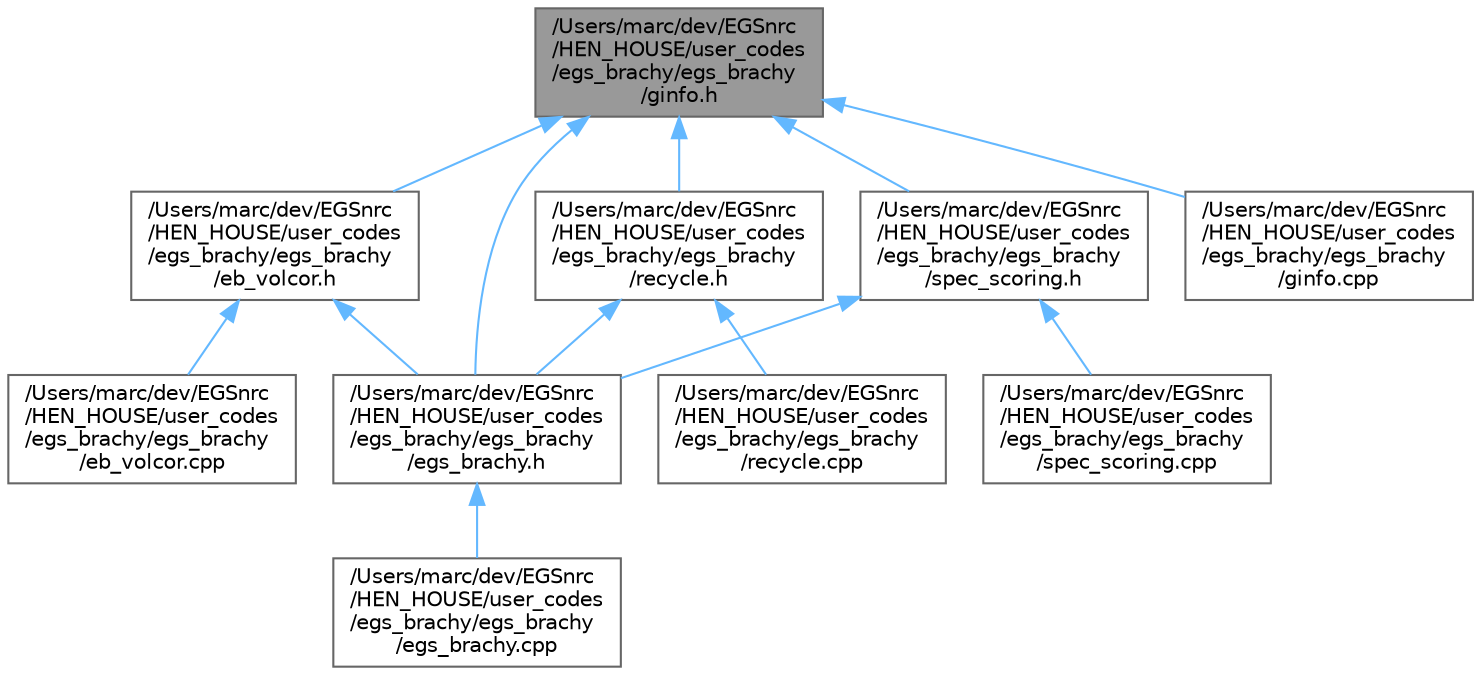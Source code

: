 digraph "/Users/marc/dev/EGSnrc/HEN_HOUSE/user_codes/egs_brachy/egs_brachy/ginfo.h"
{
 // LATEX_PDF_SIZE
  bgcolor="transparent";
  edge [fontname=Helvetica,fontsize=10,labelfontname=Helvetica,labelfontsize=10];
  node [fontname=Helvetica,fontsize=10,shape=box,height=0.2,width=0.4];
  Node1 [label="/Users/marc/dev/EGSnrc\l/HEN_HOUSE/user_codes\l/egs_brachy/egs_brachy\l/ginfo.h",height=0.2,width=0.4,color="gray40", fillcolor="grey60", style="filled", fontcolor="black",tooltip="ginfo contains classes for organizing information about the geometries present in an egs_brachy simul..."];
  Node1 -> Node2 [dir="back",color="steelblue1",style="solid"];
  Node2 [label="/Users/marc/dev/EGSnrc\l/HEN_HOUSE/user_codes\l/egs_brachy/egs_brachy\l/eb_volcor.h",height=0.2,width=0.4,color="grey40", fillcolor="white", style="filled",URL="$eb__volcor_8h.html",tooltip="Volume correction routines for egs_brachy."];
  Node2 -> Node3 [dir="back",color="steelblue1",style="solid"];
  Node3 [label="/Users/marc/dev/EGSnrc\l/HEN_HOUSE/user_codes\l/egs_brachy/egs_brachy\l/eb_volcor.cpp",height=0.2,width=0.4,color="grey40", fillcolor="white", style="filled",URL="$eb__volcor_8cpp.html",tooltip="Main implementation of volume correction routines."];
  Node2 -> Node4 [dir="back",color="steelblue1",style="solid"];
  Node4 [label="/Users/marc/dev/EGSnrc\l/HEN_HOUSE/user_codes\l/egs_brachy/egs_brachy\l/egs_brachy.h",height=0.2,width=0.4,color="grey40", fillcolor="white", style="filled",URL="$egs__brachy_8h.html",tooltip="the main egs_brachy application header file"];
  Node4 -> Node5 [dir="back",color="steelblue1",style="solid"];
  Node5 [label="/Users/marc/dev/EGSnrc\l/HEN_HOUSE/user_codes\l/egs_brachy/egs_brachy\l/egs_brachy.cpp",height=0.2,width=0.4,color="grey40", fillcolor="white", style="filled",URL="$egs__brachy_8cpp.html",tooltip="the main egs_brachy application implementation file"];
  Node1 -> Node4 [dir="back",color="steelblue1",style="solid"];
  Node1 -> Node6 [dir="back",color="steelblue1",style="solid"];
  Node6 [label="/Users/marc/dev/EGSnrc\l/HEN_HOUSE/user_codes\l/egs_brachy/egs_brachy\l/ginfo.cpp",height=0.2,width=0.4,color="grey40", fillcolor="white", style="filled",URL="$ginfo_8cpp.html",tooltip="implementation of Geometry Info class."];
  Node1 -> Node7 [dir="back",color="steelblue1",style="solid"];
  Node7 [label="/Users/marc/dev/EGSnrc\l/HEN_HOUSE/user_codes\l/egs_brachy/egs_brachy\l/recycle.h",height=0.2,width=0.4,color="grey40", fillcolor="white", style="filled",URL="$recycle_8h.html",tooltip="class definitions for recycling"];
  Node7 -> Node4 [dir="back",color="steelblue1",style="solid"];
  Node7 -> Node8 [dir="back",color="steelblue1",style="solid"];
  Node8 [label="/Users/marc/dev/EGSnrc\l/HEN_HOUSE/user_codes\l/egs_brachy/egs_brachy\l/recycle.cpp",height=0.2,width=0.4,color="grey40", fillcolor="white", style="filled",URL="$recycle_8cpp.html",tooltip="class imlementations for recycling"];
  Node1 -> Node9 [dir="back",color="steelblue1",style="solid"];
  Node9 [label="/Users/marc/dev/EGSnrc\l/HEN_HOUSE/user_codes\l/egs_brachy/egs_brachy\l/spec_scoring.h",height=0.2,width=0.4,color="grey40", fillcolor="white", style="filled",URL="$spec__scoring_8h.html",tooltip="Definition of spectrum scoring classes."];
  Node9 -> Node4 [dir="back",color="steelblue1",style="solid"];
  Node9 -> Node10 [dir="back",color="steelblue1",style="solid"];
  Node10 [label="/Users/marc/dev/EGSnrc\l/HEN_HOUSE/user_codes\l/egs_brachy/egs_brachy\l/spec_scoring.cpp",height=0.2,width=0.4,color="grey40", fillcolor="white", style="filled",URL="$spec__scoring_8cpp.html",tooltip="implementation of spectrum scoring classes."];
}
